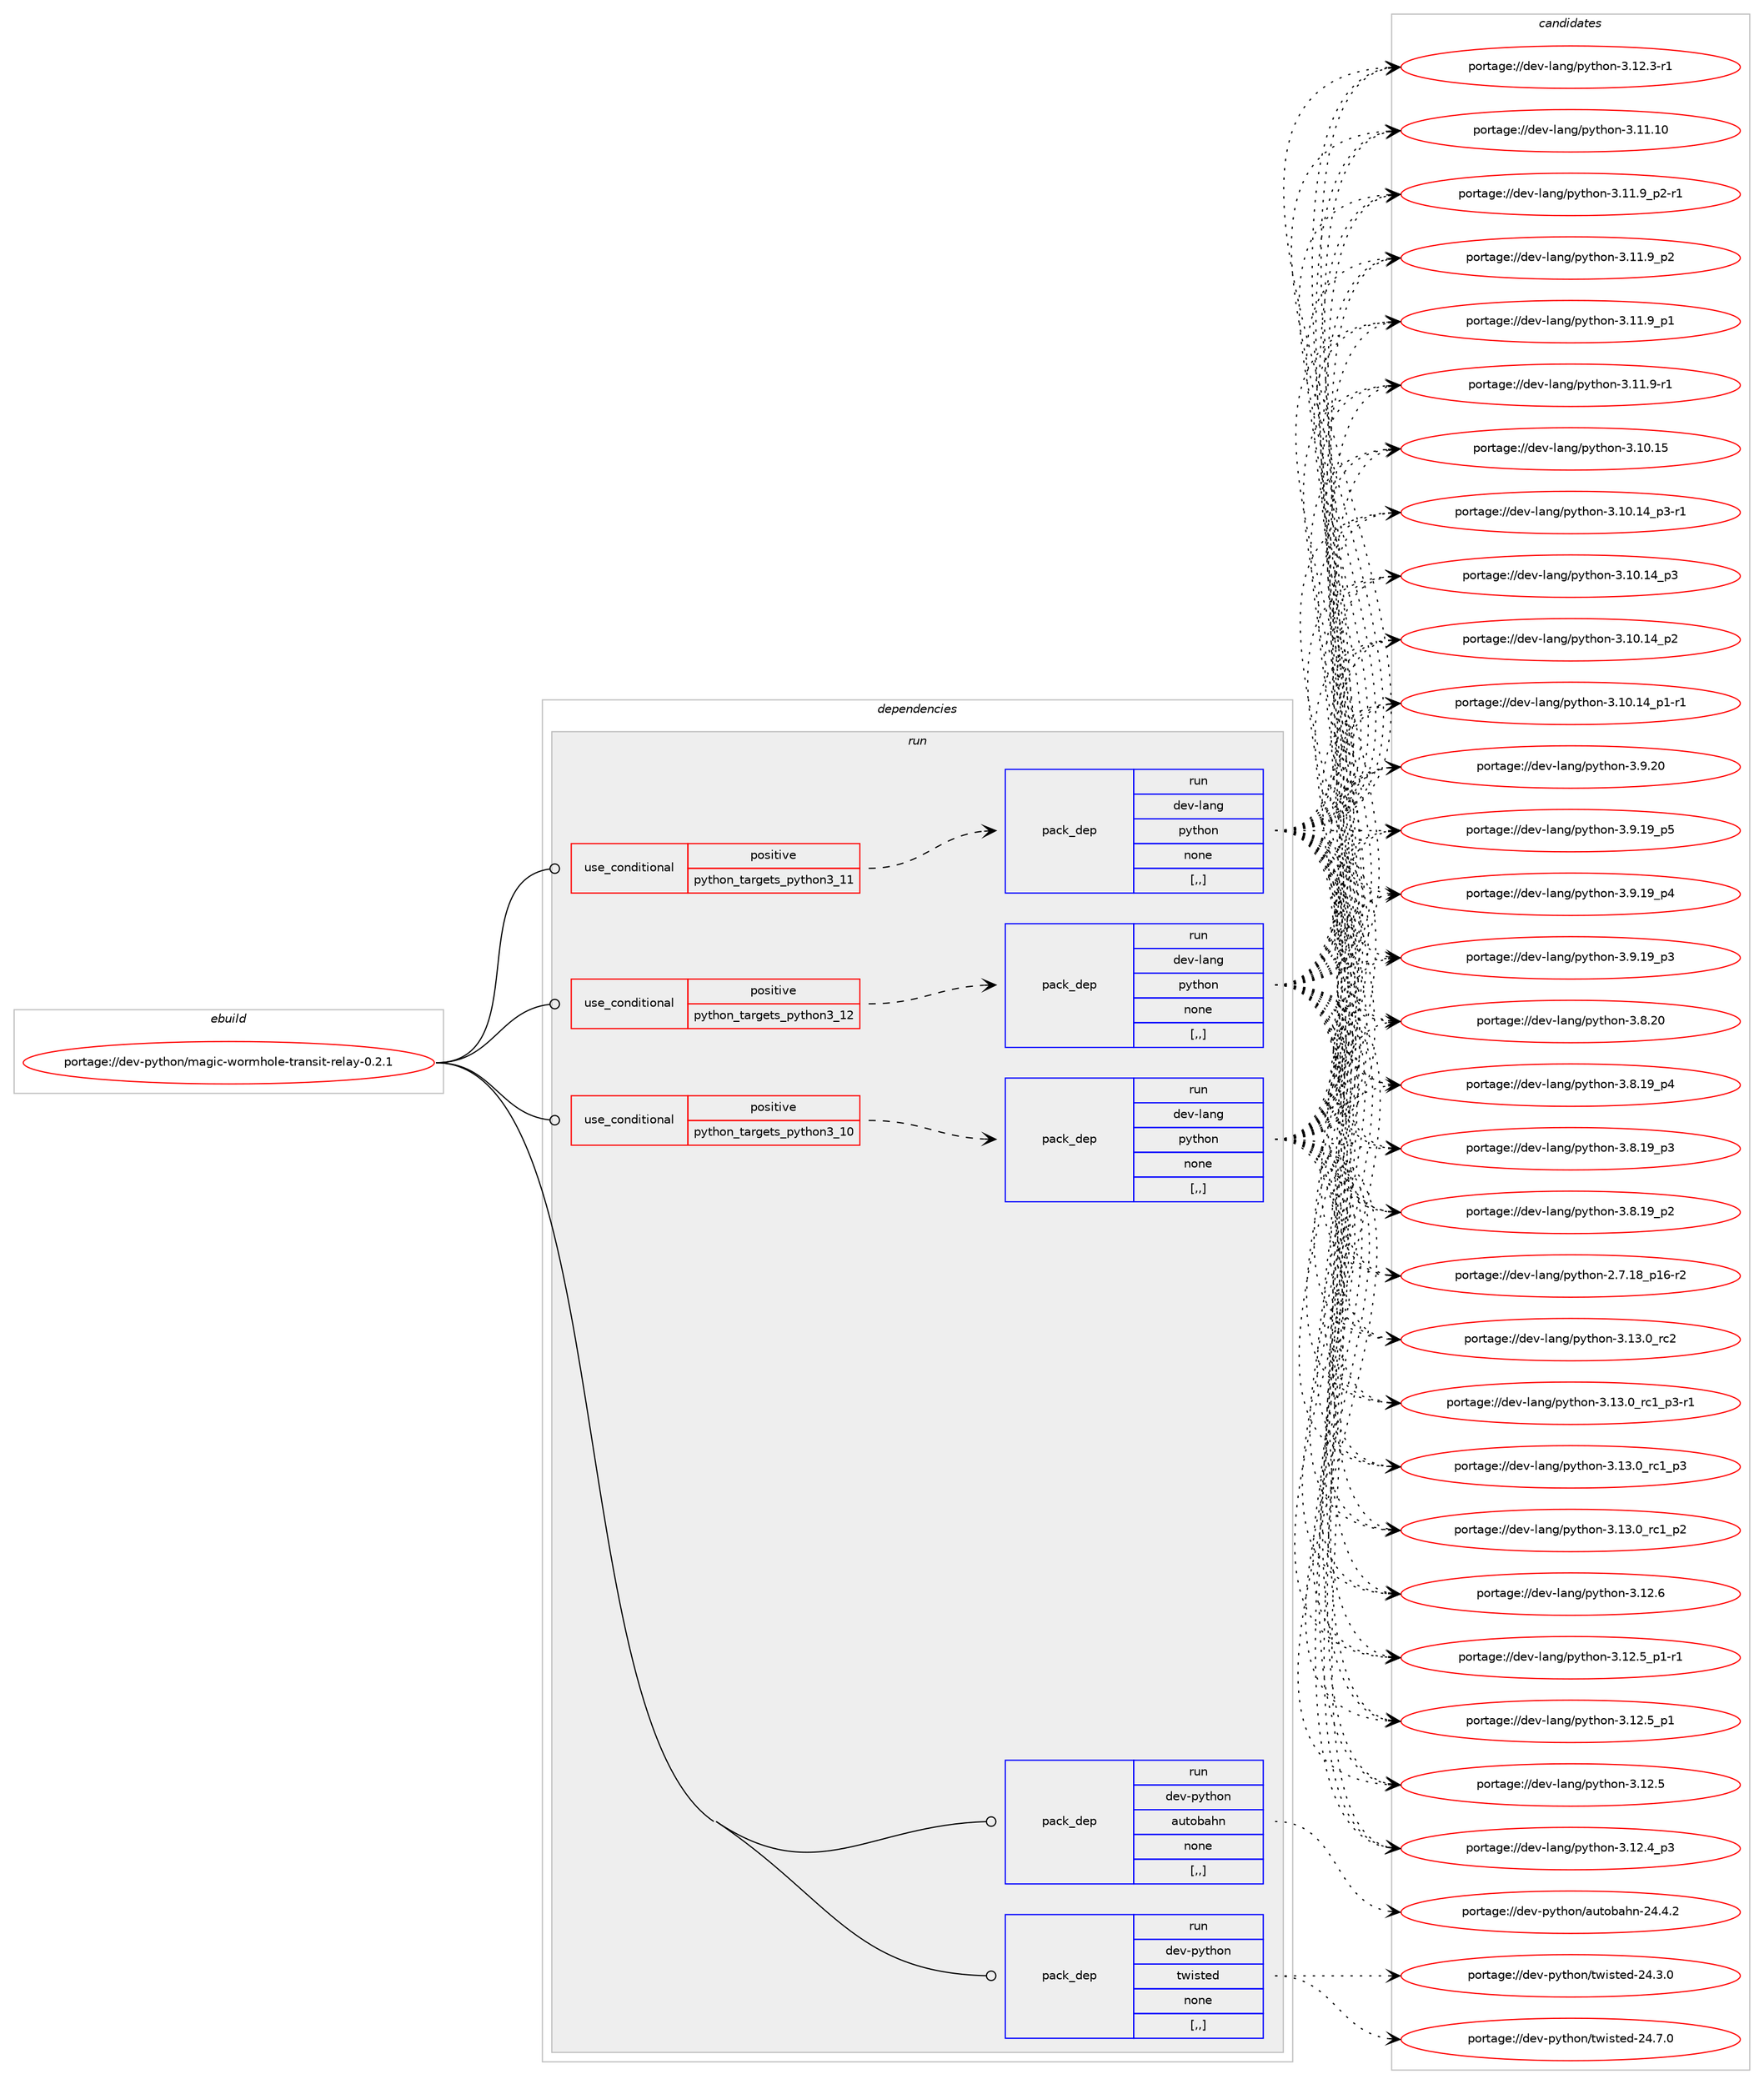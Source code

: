 digraph prolog {

# *************
# Graph options
# *************

newrank=true;
concentrate=true;
compound=true;
graph [rankdir=LR,fontname=Helvetica,fontsize=10,ranksep=1.5];#, ranksep=2.5, nodesep=0.2];
edge  [arrowhead=vee];
node  [fontname=Helvetica,fontsize=10];

# **********
# The ebuild
# **********

subgraph cluster_leftcol {
color=gray;
label=<<i>ebuild</i>>;
id [label="portage://dev-python/magic-wormhole-transit-relay-0.2.1", color=red, width=4, href="../dev-python/magic-wormhole-transit-relay-0.2.1.svg"];
}

# ****************
# The dependencies
# ****************

subgraph cluster_midcol {
color=gray;
label=<<i>dependencies</i>>;
subgraph cluster_compile {
fillcolor="#eeeeee";
style=filled;
label=<<i>compile</i>>;
}
subgraph cluster_compileandrun {
fillcolor="#eeeeee";
style=filled;
label=<<i>compile and run</i>>;
}
subgraph cluster_run {
fillcolor="#eeeeee";
style=filled;
label=<<i>run</i>>;
subgraph cond164882 {
dependency644973 [label=<<TABLE BORDER="0" CELLBORDER="1" CELLSPACING="0" CELLPADDING="4"><TR><TD ROWSPAN="3" CELLPADDING="10">use_conditional</TD></TR><TR><TD>positive</TD></TR><TR><TD>python_targets_python3_10</TD></TR></TABLE>>, shape=none, color=red];
subgraph pack475272 {
dependency644974 [label=<<TABLE BORDER="0" CELLBORDER="1" CELLSPACING="0" CELLPADDING="4" WIDTH="220"><TR><TD ROWSPAN="6" CELLPADDING="30">pack_dep</TD></TR><TR><TD WIDTH="110">run</TD></TR><TR><TD>dev-lang</TD></TR><TR><TD>python</TD></TR><TR><TD>none</TD></TR><TR><TD>[,,]</TD></TR></TABLE>>, shape=none, color=blue];
}
dependency644973:e -> dependency644974:w [weight=20,style="dashed",arrowhead="vee"];
}
id:e -> dependency644973:w [weight=20,style="solid",arrowhead="odot"];
subgraph cond164883 {
dependency644975 [label=<<TABLE BORDER="0" CELLBORDER="1" CELLSPACING="0" CELLPADDING="4"><TR><TD ROWSPAN="3" CELLPADDING="10">use_conditional</TD></TR><TR><TD>positive</TD></TR><TR><TD>python_targets_python3_11</TD></TR></TABLE>>, shape=none, color=red];
subgraph pack475273 {
dependency644976 [label=<<TABLE BORDER="0" CELLBORDER="1" CELLSPACING="0" CELLPADDING="4" WIDTH="220"><TR><TD ROWSPAN="6" CELLPADDING="30">pack_dep</TD></TR><TR><TD WIDTH="110">run</TD></TR><TR><TD>dev-lang</TD></TR><TR><TD>python</TD></TR><TR><TD>none</TD></TR><TR><TD>[,,]</TD></TR></TABLE>>, shape=none, color=blue];
}
dependency644975:e -> dependency644976:w [weight=20,style="dashed",arrowhead="vee"];
}
id:e -> dependency644975:w [weight=20,style="solid",arrowhead="odot"];
subgraph cond164884 {
dependency644977 [label=<<TABLE BORDER="0" CELLBORDER="1" CELLSPACING="0" CELLPADDING="4"><TR><TD ROWSPAN="3" CELLPADDING="10">use_conditional</TD></TR><TR><TD>positive</TD></TR><TR><TD>python_targets_python3_12</TD></TR></TABLE>>, shape=none, color=red];
subgraph pack475274 {
dependency644978 [label=<<TABLE BORDER="0" CELLBORDER="1" CELLSPACING="0" CELLPADDING="4" WIDTH="220"><TR><TD ROWSPAN="6" CELLPADDING="30">pack_dep</TD></TR><TR><TD WIDTH="110">run</TD></TR><TR><TD>dev-lang</TD></TR><TR><TD>python</TD></TR><TR><TD>none</TD></TR><TR><TD>[,,]</TD></TR></TABLE>>, shape=none, color=blue];
}
dependency644977:e -> dependency644978:w [weight=20,style="dashed",arrowhead="vee"];
}
id:e -> dependency644977:w [weight=20,style="solid",arrowhead="odot"];
subgraph pack475275 {
dependency644979 [label=<<TABLE BORDER="0" CELLBORDER="1" CELLSPACING="0" CELLPADDING="4" WIDTH="220"><TR><TD ROWSPAN="6" CELLPADDING="30">pack_dep</TD></TR><TR><TD WIDTH="110">run</TD></TR><TR><TD>dev-python</TD></TR><TR><TD>autobahn</TD></TR><TR><TD>none</TD></TR><TR><TD>[,,]</TD></TR></TABLE>>, shape=none, color=blue];
}
id:e -> dependency644979:w [weight=20,style="solid",arrowhead="odot"];
subgraph pack475276 {
dependency644980 [label=<<TABLE BORDER="0" CELLBORDER="1" CELLSPACING="0" CELLPADDING="4" WIDTH="220"><TR><TD ROWSPAN="6" CELLPADDING="30">pack_dep</TD></TR><TR><TD WIDTH="110">run</TD></TR><TR><TD>dev-python</TD></TR><TR><TD>twisted</TD></TR><TR><TD>none</TD></TR><TR><TD>[,,]</TD></TR></TABLE>>, shape=none, color=blue];
}
id:e -> dependency644980:w [weight=20,style="solid",arrowhead="odot"];
}
}

# **************
# The candidates
# **************

subgraph cluster_choices {
rank=same;
color=gray;
label=<<i>candidates</i>>;

subgraph choice475272 {
color=black;
nodesep=1;
choice10010111845108971101034711212111610411111045514649514648951149950 [label="portage://dev-lang/python-3.13.0_rc2", color=red, width=4,href="../dev-lang/python-3.13.0_rc2.svg"];
choice1001011184510897110103471121211161041111104551464951464895114994995112514511449 [label="portage://dev-lang/python-3.13.0_rc1_p3-r1", color=red, width=4,href="../dev-lang/python-3.13.0_rc1_p3-r1.svg"];
choice100101118451089711010347112121116104111110455146495146489511499499511251 [label="portage://dev-lang/python-3.13.0_rc1_p3", color=red, width=4,href="../dev-lang/python-3.13.0_rc1_p3.svg"];
choice100101118451089711010347112121116104111110455146495146489511499499511250 [label="portage://dev-lang/python-3.13.0_rc1_p2", color=red, width=4,href="../dev-lang/python-3.13.0_rc1_p2.svg"];
choice10010111845108971101034711212111610411111045514649504654 [label="portage://dev-lang/python-3.12.6", color=red, width=4,href="../dev-lang/python-3.12.6.svg"];
choice1001011184510897110103471121211161041111104551464950465395112494511449 [label="portage://dev-lang/python-3.12.5_p1-r1", color=red, width=4,href="../dev-lang/python-3.12.5_p1-r1.svg"];
choice100101118451089711010347112121116104111110455146495046539511249 [label="portage://dev-lang/python-3.12.5_p1", color=red, width=4,href="../dev-lang/python-3.12.5_p1.svg"];
choice10010111845108971101034711212111610411111045514649504653 [label="portage://dev-lang/python-3.12.5", color=red, width=4,href="../dev-lang/python-3.12.5.svg"];
choice100101118451089711010347112121116104111110455146495046529511251 [label="portage://dev-lang/python-3.12.4_p3", color=red, width=4,href="../dev-lang/python-3.12.4_p3.svg"];
choice100101118451089711010347112121116104111110455146495046514511449 [label="portage://dev-lang/python-3.12.3-r1", color=red, width=4,href="../dev-lang/python-3.12.3-r1.svg"];
choice1001011184510897110103471121211161041111104551464949464948 [label="portage://dev-lang/python-3.11.10", color=red, width=4,href="../dev-lang/python-3.11.10.svg"];
choice1001011184510897110103471121211161041111104551464949465795112504511449 [label="portage://dev-lang/python-3.11.9_p2-r1", color=red, width=4,href="../dev-lang/python-3.11.9_p2-r1.svg"];
choice100101118451089711010347112121116104111110455146494946579511250 [label="portage://dev-lang/python-3.11.9_p2", color=red, width=4,href="../dev-lang/python-3.11.9_p2.svg"];
choice100101118451089711010347112121116104111110455146494946579511249 [label="portage://dev-lang/python-3.11.9_p1", color=red, width=4,href="../dev-lang/python-3.11.9_p1.svg"];
choice100101118451089711010347112121116104111110455146494946574511449 [label="portage://dev-lang/python-3.11.9-r1", color=red, width=4,href="../dev-lang/python-3.11.9-r1.svg"];
choice1001011184510897110103471121211161041111104551464948464953 [label="portage://dev-lang/python-3.10.15", color=red, width=4,href="../dev-lang/python-3.10.15.svg"];
choice100101118451089711010347112121116104111110455146494846495295112514511449 [label="portage://dev-lang/python-3.10.14_p3-r1", color=red, width=4,href="../dev-lang/python-3.10.14_p3-r1.svg"];
choice10010111845108971101034711212111610411111045514649484649529511251 [label="portage://dev-lang/python-3.10.14_p3", color=red, width=4,href="../dev-lang/python-3.10.14_p3.svg"];
choice10010111845108971101034711212111610411111045514649484649529511250 [label="portage://dev-lang/python-3.10.14_p2", color=red, width=4,href="../dev-lang/python-3.10.14_p2.svg"];
choice100101118451089711010347112121116104111110455146494846495295112494511449 [label="portage://dev-lang/python-3.10.14_p1-r1", color=red, width=4,href="../dev-lang/python-3.10.14_p1-r1.svg"];
choice10010111845108971101034711212111610411111045514657465048 [label="portage://dev-lang/python-3.9.20", color=red, width=4,href="../dev-lang/python-3.9.20.svg"];
choice100101118451089711010347112121116104111110455146574649579511253 [label="portage://dev-lang/python-3.9.19_p5", color=red, width=4,href="../dev-lang/python-3.9.19_p5.svg"];
choice100101118451089711010347112121116104111110455146574649579511252 [label="portage://dev-lang/python-3.9.19_p4", color=red, width=4,href="../dev-lang/python-3.9.19_p4.svg"];
choice100101118451089711010347112121116104111110455146574649579511251 [label="portage://dev-lang/python-3.9.19_p3", color=red, width=4,href="../dev-lang/python-3.9.19_p3.svg"];
choice10010111845108971101034711212111610411111045514656465048 [label="portage://dev-lang/python-3.8.20", color=red, width=4,href="../dev-lang/python-3.8.20.svg"];
choice100101118451089711010347112121116104111110455146564649579511252 [label="portage://dev-lang/python-3.8.19_p4", color=red, width=4,href="../dev-lang/python-3.8.19_p4.svg"];
choice100101118451089711010347112121116104111110455146564649579511251 [label="portage://dev-lang/python-3.8.19_p3", color=red, width=4,href="../dev-lang/python-3.8.19_p3.svg"];
choice100101118451089711010347112121116104111110455146564649579511250 [label="portage://dev-lang/python-3.8.19_p2", color=red, width=4,href="../dev-lang/python-3.8.19_p2.svg"];
choice100101118451089711010347112121116104111110455046554649569511249544511450 [label="portage://dev-lang/python-2.7.18_p16-r2", color=red, width=4,href="../dev-lang/python-2.7.18_p16-r2.svg"];
dependency644974:e -> choice10010111845108971101034711212111610411111045514649514648951149950:w [style=dotted,weight="100"];
dependency644974:e -> choice1001011184510897110103471121211161041111104551464951464895114994995112514511449:w [style=dotted,weight="100"];
dependency644974:e -> choice100101118451089711010347112121116104111110455146495146489511499499511251:w [style=dotted,weight="100"];
dependency644974:e -> choice100101118451089711010347112121116104111110455146495146489511499499511250:w [style=dotted,weight="100"];
dependency644974:e -> choice10010111845108971101034711212111610411111045514649504654:w [style=dotted,weight="100"];
dependency644974:e -> choice1001011184510897110103471121211161041111104551464950465395112494511449:w [style=dotted,weight="100"];
dependency644974:e -> choice100101118451089711010347112121116104111110455146495046539511249:w [style=dotted,weight="100"];
dependency644974:e -> choice10010111845108971101034711212111610411111045514649504653:w [style=dotted,weight="100"];
dependency644974:e -> choice100101118451089711010347112121116104111110455146495046529511251:w [style=dotted,weight="100"];
dependency644974:e -> choice100101118451089711010347112121116104111110455146495046514511449:w [style=dotted,weight="100"];
dependency644974:e -> choice1001011184510897110103471121211161041111104551464949464948:w [style=dotted,weight="100"];
dependency644974:e -> choice1001011184510897110103471121211161041111104551464949465795112504511449:w [style=dotted,weight="100"];
dependency644974:e -> choice100101118451089711010347112121116104111110455146494946579511250:w [style=dotted,weight="100"];
dependency644974:e -> choice100101118451089711010347112121116104111110455146494946579511249:w [style=dotted,weight="100"];
dependency644974:e -> choice100101118451089711010347112121116104111110455146494946574511449:w [style=dotted,weight="100"];
dependency644974:e -> choice1001011184510897110103471121211161041111104551464948464953:w [style=dotted,weight="100"];
dependency644974:e -> choice100101118451089711010347112121116104111110455146494846495295112514511449:w [style=dotted,weight="100"];
dependency644974:e -> choice10010111845108971101034711212111610411111045514649484649529511251:w [style=dotted,weight="100"];
dependency644974:e -> choice10010111845108971101034711212111610411111045514649484649529511250:w [style=dotted,weight="100"];
dependency644974:e -> choice100101118451089711010347112121116104111110455146494846495295112494511449:w [style=dotted,weight="100"];
dependency644974:e -> choice10010111845108971101034711212111610411111045514657465048:w [style=dotted,weight="100"];
dependency644974:e -> choice100101118451089711010347112121116104111110455146574649579511253:w [style=dotted,weight="100"];
dependency644974:e -> choice100101118451089711010347112121116104111110455146574649579511252:w [style=dotted,weight="100"];
dependency644974:e -> choice100101118451089711010347112121116104111110455146574649579511251:w [style=dotted,weight="100"];
dependency644974:e -> choice10010111845108971101034711212111610411111045514656465048:w [style=dotted,weight="100"];
dependency644974:e -> choice100101118451089711010347112121116104111110455146564649579511252:w [style=dotted,weight="100"];
dependency644974:e -> choice100101118451089711010347112121116104111110455146564649579511251:w [style=dotted,weight="100"];
dependency644974:e -> choice100101118451089711010347112121116104111110455146564649579511250:w [style=dotted,weight="100"];
dependency644974:e -> choice100101118451089711010347112121116104111110455046554649569511249544511450:w [style=dotted,weight="100"];
}
subgraph choice475273 {
color=black;
nodesep=1;
choice10010111845108971101034711212111610411111045514649514648951149950 [label="portage://dev-lang/python-3.13.0_rc2", color=red, width=4,href="../dev-lang/python-3.13.0_rc2.svg"];
choice1001011184510897110103471121211161041111104551464951464895114994995112514511449 [label="portage://dev-lang/python-3.13.0_rc1_p3-r1", color=red, width=4,href="../dev-lang/python-3.13.0_rc1_p3-r1.svg"];
choice100101118451089711010347112121116104111110455146495146489511499499511251 [label="portage://dev-lang/python-3.13.0_rc1_p3", color=red, width=4,href="../dev-lang/python-3.13.0_rc1_p3.svg"];
choice100101118451089711010347112121116104111110455146495146489511499499511250 [label="portage://dev-lang/python-3.13.0_rc1_p2", color=red, width=4,href="../dev-lang/python-3.13.0_rc1_p2.svg"];
choice10010111845108971101034711212111610411111045514649504654 [label="portage://dev-lang/python-3.12.6", color=red, width=4,href="../dev-lang/python-3.12.6.svg"];
choice1001011184510897110103471121211161041111104551464950465395112494511449 [label="portage://dev-lang/python-3.12.5_p1-r1", color=red, width=4,href="../dev-lang/python-3.12.5_p1-r1.svg"];
choice100101118451089711010347112121116104111110455146495046539511249 [label="portage://dev-lang/python-3.12.5_p1", color=red, width=4,href="../dev-lang/python-3.12.5_p1.svg"];
choice10010111845108971101034711212111610411111045514649504653 [label="portage://dev-lang/python-3.12.5", color=red, width=4,href="../dev-lang/python-3.12.5.svg"];
choice100101118451089711010347112121116104111110455146495046529511251 [label="portage://dev-lang/python-3.12.4_p3", color=red, width=4,href="../dev-lang/python-3.12.4_p3.svg"];
choice100101118451089711010347112121116104111110455146495046514511449 [label="portage://dev-lang/python-3.12.3-r1", color=red, width=4,href="../dev-lang/python-3.12.3-r1.svg"];
choice1001011184510897110103471121211161041111104551464949464948 [label="portage://dev-lang/python-3.11.10", color=red, width=4,href="../dev-lang/python-3.11.10.svg"];
choice1001011184510897110103471121211161041111104551464949465795112504511449 [label="portage://dev-lang/python-3.11.9_p2-r1", color=red, width=4,href="../dev-lang/python-3.11.9_p2-r1.svg"];
choice100101118451089711010347112121116104111110455146494946579511250 [label="portage://dev-lang/python-3.11.9_p2", color=red, width=4,href="../dev-lang/python-3.11.9_p2.svg"];
choice100101118451089711010347112121116104111110455146494946579511249 [label="portage://dev-lang/python-3.11.9_p1", color=red, width=4,href="../dev-lang/python-3.11.9_p1.svg"];
choice100101118451089711010347112121116104111110455146494946574511449 [label="portage://dev-lang/python-3.11.9-r1", color=red, width=4,href="../dev-lang/python-3.11.9-r1.svg"];
choice1001011184510897110103471121211161041111104551464948464953 [label="portage://dev-lang/python-3.10.15", color=red, width=4,href="../dev-lang/python-3.10.15.svg"];
choice100101118451089711010347112121116104111110455146494846495295112514511449 [label="portage://dev-lang/python-3.10.14_p3-r1", color=red, width=4,href="../dev-lang/python-3.10.14_p3-r1.svg"];
choice10010111845108971101034711212111610411111045514649484649529511251 [label="portage://dev-lang/python-3.10.14_p3", color=red, width=4,href="../dev-lang/python-3.10.14_p3.svg"];
choice10010111845108971101034711212111610411111045514649484649529511250 [label="portage://dev-lang/python-3.10.14_p2", color=red, width=4,href="../dev-lang/python-3.10.14_p2.svg"];
choice100101118451089711010347112121116104111110455146494846495295112494511449 [label="portage://dev-lang/python-3.10.14_p1-r1", color=red, width=4,href="../dev-lang/python-3.10.14_p1-r1.svg"];
choice10010111845108971101034711212111610411111045514657465048 [label="portage://dev-lang/python-3.9.20", color=red, width=4,href="../dev-lang/python-3.9.20.svg"];
choice100101118451089711010347112121116104111110455146574649579511253 [label="portage://dev-lang/python-3.9.19_p5", color=red, width=4,href="../dev-lang/python-3.9.19_p5.svg"];
choice100101118451089711010347112121116104111110455146574649579511252 [label="portage://dev-lang/python-3.9.19_p4", color=red, width=4,href="../dev-lang/python-3.9.19_p4.svg"];
choice100101118451089711010347112121116104111110455146574649579511251 [label="portage://dev-lang/python-3.9.19_p3", color=red, width=4,href="../dev-lang/python-3.9.19_p3.svg"];
choice10010111845108971101034711212111610411111045514656465048 [label="portage://dev-lang/python-3.8.20", color=red, width=4,href="../dev-lang/python-3.8.20.svg"];
choice100101118451089711010347112121116104111110455146564649579511252 [label="portage://dev-lang/python-3.8.19_p4", color=red, width=4,href="../dev-lang/python-3.8.19_p4.svg"];
choice100101118451089711010347112121116104111110455146564649579511251 [label="portage://dev-lang/python-3.8.19_p3", color=red, width=4,href="../dev-lang/python-3.8.19_p3.svg"];
choice100101118451089711010347112121116104111110455146564649579511250 [label="portage://dev-lang/python-3.8.19_p2", color=red, width=4,href="../dev-lang/python-3.8.19_p2.svg"];
choice100101118451089711010347112121116104111110455046554649569511249544511450 [label="portage://dev-lang/python-2.7.18_p16-r2", color=red, width=4,href="../dev-lang/python-2.7.18_p16-r2.svg"];
dependency644976:e -> choice10010111845108971101034711212111610411111045514649514648951149950:w [style=dotted,weight="100"];
dependency644976:e -> choice1001011184510897110103471121211161041111104551464951464895114994995112514511449:w [style=dotted,weight="100"];
dependency644976:e -> choice100101118451089711010347112121116104111110455146495146489511499499511251:w [style=dotted,weight="100"];
dependency644976:e -> choice100101118451089711010347112121116104111110455146495146489511499499511250:w [style=dotted,weight="100"];
dependency644976:e -> choice10010111845108971101034711212111610411111045514649504654:w [style=dotted,weight="100"];
dependency644976:e -> choice1001011184510897110103471121211161041111104551464950465395112494511449:w [style=dotted,weight="100"];
dependency644976:e -> choice100101118451089711010347112121116104111110455146495046539511249:w [style=dotted,weight="100"];
dependency644976:e -> choice10010111845108971101034711212111610411111045514649504653:w [style=dotted,weight="100"];
dependency644976:e -> choice100101118451089711010347112121116104111110455146495046529511251:w [style=dotted,weight="100"];
dependency644976:e -> choice100101118451089711010347112121116104111110455146495046514511449:w [style=dotted,weight="100"];
dependency644976:e -> choice1001011184510897110103471121211161041111104551464949464948:w [style=dotted,weight="100"];
dependency644976:e -> choice1001011184510897110103471121211161041111104551464949465795112504511449:w [style=dotted,weight="100"];
dependency644976:e -> choice100101118451089711010347112121116104111110455146494946579511250:w [style=dotted,weight="100"];
dependency644976:e -> choice100101118451089711010347112121116104111110455146494946579511249:w [style=dotted,weight="100"];
dependency644976:e -> choice100101118451089711010347112121116104111110455146494946574511449:w [style=dotted,weight="100"];
dependency644976:e -> choice1001011184510897110103471121211161041111104551464948464953:w [style=dotted,weight="100"];
dependency644976:e -> choice100101118451089711010347112121116104111110455146494846495295112514511449:w [style=dotted,weight="100"];
dependency644976:e -> choice10010111845108971101034711212111610411111045514649484649529511251:w [style=dotted,weight="100"];
dependency644976:e -> choice10010111845108971101034711212111610411111045514649484649529511250:w [style=dotted,weight="100"];
dependency644976:e -> choice100101118451089711010347112121116104111110455146494846495295112494511449:w [style=dotted,weight="100"];
dependency644976:e -> choice10010111845108971101034711212111610411111045514657465048:w [style=dotted,weight="100"];
dependency644976:e -> choice100101118451089711010347112121116104111110455146574649579511253:w [style=dotted,weight="100"];
dependency644976:e -> choice100101118451089711010347112121116104111110455146574649579511252:w [style=dotted,weight="100"];
dependency644976:e -> choice100101118451089711010347112121116104111110455146574649579511251:w [style=dotted,weight="100"];
dependency644976:e -> choice10010111845108971101034711212111610411111045514656465048:w [style=dotted,weight="100"];
dependency644976:e -> choice100101118451089711010347112121116104111110455146564649579511252:w [style=dotted,weight="100"];
dependency644976:e -> choice100101118451089711010347112121116104111110455146564649579511251:w [style=dotted,weight="100"];
dependency644976:e -> choice100101118451089711010347112121116104111110455146564649579511250:w [style=dotted,weight="100"];
dependency644976:e -> choice100101118451089711010347112121116104111110455046554649569511249544511450:w [style=dotted,weight="100"];
}
subgraph choice475274 {
color=black;
nodesep=1;
choice10010111845108971101034711212111610411111045514649514648951149950 [label="portage://dev-lang/python-3.13.0_rc2", color=red, width=4,href="../dev-lang/python-3.13.0_rc2.svg"];
choice1001011184510897110103471121211161041111104551464951464895114994995112514511449 [label="portage://dev-lang/python-3.13.0_rc1_p3-r1", color=red, width=4,href="../dev-lang/python-3.13.0_rc1_p3-r1.svg"];
choice100101118451089711010347112121116104111110455146495146489511499499511251 [label="portage://dev-lang/python-3.13.0_rc1_p3", color=red, width=4,href="../dev-lang/python-3.13.0_rc1_p3.svg"];
choice100101118451089711010347112121116104111110455146495146489511499499511250 [label="portage://dev-lang/python-3.13.0_rc1_p2", color=red, width=4,href="../dev-lang/python-3.13.0_rc1_p2.svg"];
choice10010111845108971101034711212111610411111045514649504654 [label="portage://dev-lang/python-3.12.6", color=red, width=4,href="../dev-lang/python-3.12.6.svg"];
choice1001011184510897110103471121211161041111104551464950465395112494511449 [label="portage://dev-lang/python-3.12.5_p1-r1", color=red, width=4,href="../dev-lang/python-3.12.5_p1-r1.svg"];
choice100101118451089711010347112121116104111110455146495046539511249 [label="portage://dev-lang/python-3.12.5_p1", color=red, width=4,href="../dev-lang/python-3.12.5_p1.svg"];
choice10010111845108971101034711212111610411111045514649504653 [label="portage://dev-lang/python-3.12.5", color=red, width=4,href="../dev-lang/python-3.12.5.svg"];
choice100101118451089711010347112121116104111110455146495046529511251 [label="portage://dev-lang/python-3.12.4_p3", color=red, width=4,href="../dev-lang/python-3.12.4_p3.svg"];
choice100101118451089711010347112121116104111110455146495046514511449 [label="portage://dev-lang/python-3.12.3-r1", color=red, width=4,href="../dev-lang/python-3.12.3-r1.svg"];
choice1001011184510897110103471121211161041111104551464949464948 [label="portage://dev-lang/python-3.11.10", color=red, width=4,href="../dev-lang/python-3.11.10.svg"];
choice1001011184510897110103471121211161041111104551464949465795112504511449 [label="portage://dev-lang/python-3.11.9_p2-r1", color=red, width=4,href="../dev-lang/python-3.11.9_p2-r1.svg"];
choice100101118451089711010347112121116104111110455146494946579511250 [label="portage://dev-lang/python-3.11.9_p2", color=red, width=4,href="../dev-lang/python-3.11.9_p2.svg"];
choice100101118451089711010347112121116104111110455146494946579511249 [label="portage://dev-lang/python-3.11.9_p1", color=red, width=4,href="../dev-lang/python-3.11.9_p1.svg"];
choice100101118451089711010347112121116104111110455146494946574511449 [label="portage://dev-lang/python-3.11.9-r1", color=red, width=4,href="../dev-lang/python-3.11.9-r1.svg"];
choice1001011184510897110103471121211161041111104551464948464953 [label="portage://dev-lang/python-3.10.15", color=red, width=4,href="../dev-lang/python-3.10.15.svg"];
choice100101118451089711010347112121116104111110455146494846495295112514511449 [label="portage://dev-lang/python-3.10.14_p3-r1", color=red, width=4,href="../dev-lang/python-3.10.14_p3-r1.svg"];
choice10010111845108971101034711212111610411111045514649484649529511251 [label="portage://dev-lang/python-3.10.14_p3", color=red, width=4,href="../dev-lang/python-3.10.14_p3.svg"];
choice10010111845108971101034711212111610411111045514649484649529511250 [label="portage://dev-lang/python-3.10.14_p2", color=red, width=4,href="../dev-lang/python-3.10.14_p2.svg"];
choice100101118451089711010347112121116104111110455146494846495295112494511449 [label="portage://dev-lang/python-3.10.14_p1-r1", color=red, width=4,href="../dev-lang/python-3.10.14_p1-r1.svg"];
choice10010111845108971101034711212111610411111045514657465048 [label="portage://dev-lang/python-3.9.20", color=red, width=4,href="../dev-lang/python-3.9.20.svg"];
choice100101118451089711010347112121116104111110455146574649579511253 [label="portage://dev-lang/python-3.9.19_p5", color=red, width=4,href="../dev-lang/python-3.9.19_p5.svg"];
choice100101118451089711010347112121116104111110455146574649579511252 [label="portage://dev-lang/python-3.9.19_p4", color=red, width=4,href="../dev-lang/python-3.9.19_p4.svg"];
choice100101118451089711010347112121116104111110455146574649579511251 [label="portage://dev-lang/python-3.9.19_p3", color=red, width=4,href="../dev-lang/python-3.9.19_p3.svg"];
choice10010111845108971101034711212111610411111045514656465048 [label="portage://dev-lang/python-3.8.20", color=red, width=4,href="../dev-lang/python-3.8.20.svg"];
choice100101118451089711010347112121116104111110455146564649579511252 [label="portage://dev-lang/python-3.8.19_p4", color=red, width=4,href="../dev-lang/python-3.8.19_p4.svg"];
choice100101118451089711010347112121116104111110455146564649579511251 [label="portage://dev-lang/python-3.8.19_p3", color=red, width=4,href="../dev-lang/python-3.8.19_p3.svg"];
choice100101118451089711010347112121116104111110455146564649579511250 [label="portage://dev-lang/python-3.8.19_p2", color=red, width=4,href="../dev-lang/python-3.8.19_p2.svg"];
choice100101118451089711010347112121116104111110455046554649569511249544511450 [label="portage://dev-lang/python-2.7.18_p16-r2", color=red, width=4,href="../dev-lang/python-2.7.18_p16-r2.svg"];
dependency644978:e -> choice10010111845108971101034711212111610411111045514649514648951149950:w [style=dotted,weight="100"];
dependency644978:e -> choice1001011184510897110103471121211161041111104551464951464895114994995112514511449:w [style=dotted,weight="100"];
dependency644978:e -> choice100101118451089711010347112121116104111110455146495146489511499499511251:w [style=dotted,weight="100"];
dependency644978:e -> choice100101118451089711010347112121116104111110455146495146489511499499511250:w [style=dotted,weight="100"];
dependency644978:e -> choice10010111845108971101034711212111610411111045514649504654:w [style=dotted,weight="100"];
dependency644978:e -> choice1001011184510897110103471121211161041111104551464950465395112494511449:w [style=dotted,weight="100"];
dependency644978:e -> choice100101118451089711010347112121116104111110455146495046539511249:w [style=dotted,weight="100"];
dependency644978:e -> choice10010111845108971101034711212111610411111045514649504653:w [style=dotted,weight="100"];
dependency644978:e -> choice100101118451089711010347112121116104111110455146495046529511251:w [style=dotted,weight="100"];
dependency644978:e -> choice100101118451089711010347112121116104111110455146495046514511449:w [style=dotted,weight="100"];
dependency644978:e -> choice1001011184510897110103471121211161041111104551464949464948:w [style=dotted,weight="100"];
dependency644978:e -> choice1001011184510897110103471121211161041111104551464949465795112504511449:w [style=dotted,weight="100"];
dependency644978:e -> choice100101118451089711010347112121116104111110455146494946579511250:w [style=dotted,weight="100"];
dependency644978:e -> choice100101118451089711010347112121116104111110455146494946579511249:w [style=dotted,weight="100"];
dependency644978:e -> choice100101118451089711010347112121116104111110455146494946574511449:w [style=dotted,weight="100"];
dependency644978:e -> choice1001011184510897110103471121211161041111104551464948464953:w [style=dotted,weight="100"];
dependency644978:e -> choice100101118451089711010347112121116104111110455146494846495295112514511449:w [style=dotted,weight="100"];
dependency644978:e -> choice10010111845108971101034711212111610411111045514649484649529511251:w [style=dotted,weight="100"];
dependency644978:e -> choice10010111845108971101034711212111610411111045514649484649529511250:w [style=dotted,weight="100"];
dependency644978:e -> choice100101118451089711010347112121116104111110455146494846495295112494511449:w [style=dotted,weight="100"];
dependency644978:e -> choice10010111845108971101034711212111610411111045514657465048:w [style=dotted,weight="100"];
dependency644978:e -> choice100101118451089711010347112121116104111110455146574649579511253:w [style=dotted,weight="100"];
dependency644978:e -> choice100101118451089711010347112121116104111110455146574649579511252:w [style=dotted,weight="100"];
dependency644978:e -> choice100101118451089711010347112121116104111110455146574649579511251:w [style=dotted,weight="100"];
dependency644978:e -> choice10010111845108971101034711212111610411111045514656465048:w [style=dotted,weight="100"];
dependency644978:e -> choice100101118451089711010347112121116104111110455146564649579511252:w [style=dotted,weight="100"];
dependency644978:e -> choice100101118451089711010347112121116104111110455146564649579511251:w [style=dotted,weight="100"];
dependency644978:e -> choice100101118451089711010347112121116104111110455146564649579511250:w [style=dotted,weight="100"];
dependency644978:e -> choice100101118451089711010347112121116104111110455046554649569511249544511450:w [style=dotted,weight="100"];
}
subgraph choice475275 {
color=black;
nodesep=1;
choice100101118451121211161041111104797117116111989710411045505246524650 [label="portage://dev-python/autobahn-24.4.2", color=red, width=4,href="../dev-python/autobahn-24.4.2.svg"];
dependency644979:e -> choice100101118451121211161041111104797117116111989710411045505246524650:w [style=dotted,weight="100"];
}
subgraph choice475276 {
color=black;
nodesep=1;
choice100101118451121211161041111104711611910511511610110045505246554648 [label="portage://dev-python/twisted-24.7.0", color=red, width=4,href="../dev-python/twisted-24.7.0.svg"];
choice100101118451121211161041111104711611910511511610110045505246514648 [label="portage://dev-python/twisted-24.3.0", color=red, width=4,href="../dev-python/twisted-24.3.0.svg"];
dependency644980:e -> choice100101118451121211161041111104711611910511511610110045505246554648:w [style=dotted,weight="100"];
dependency644980:e -> choice100101118451121211161041111104711611910511511610110045505246514648:w [style=dotted,weight="100"];
}
}

}

